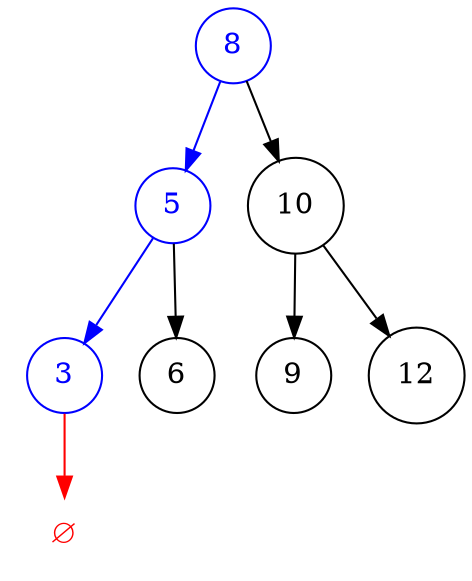 digraph simple {
    node  [shape=circle]
    graph [ordering=out]

    8 [fontcolor=blue color=blue]
    5 [fontcolor=blue color=blue]
    3 [fontcolor=blue color=blue]
    na [label="∅" shape=none fontcolor=red color=red]

    8 -> 5 [color=blue]
    8 -> 10

    5 -> 3 [color=blue]
    5 -> 6

    3 -> na [color=red]

    10 -> 9
    10 -> 12
}
